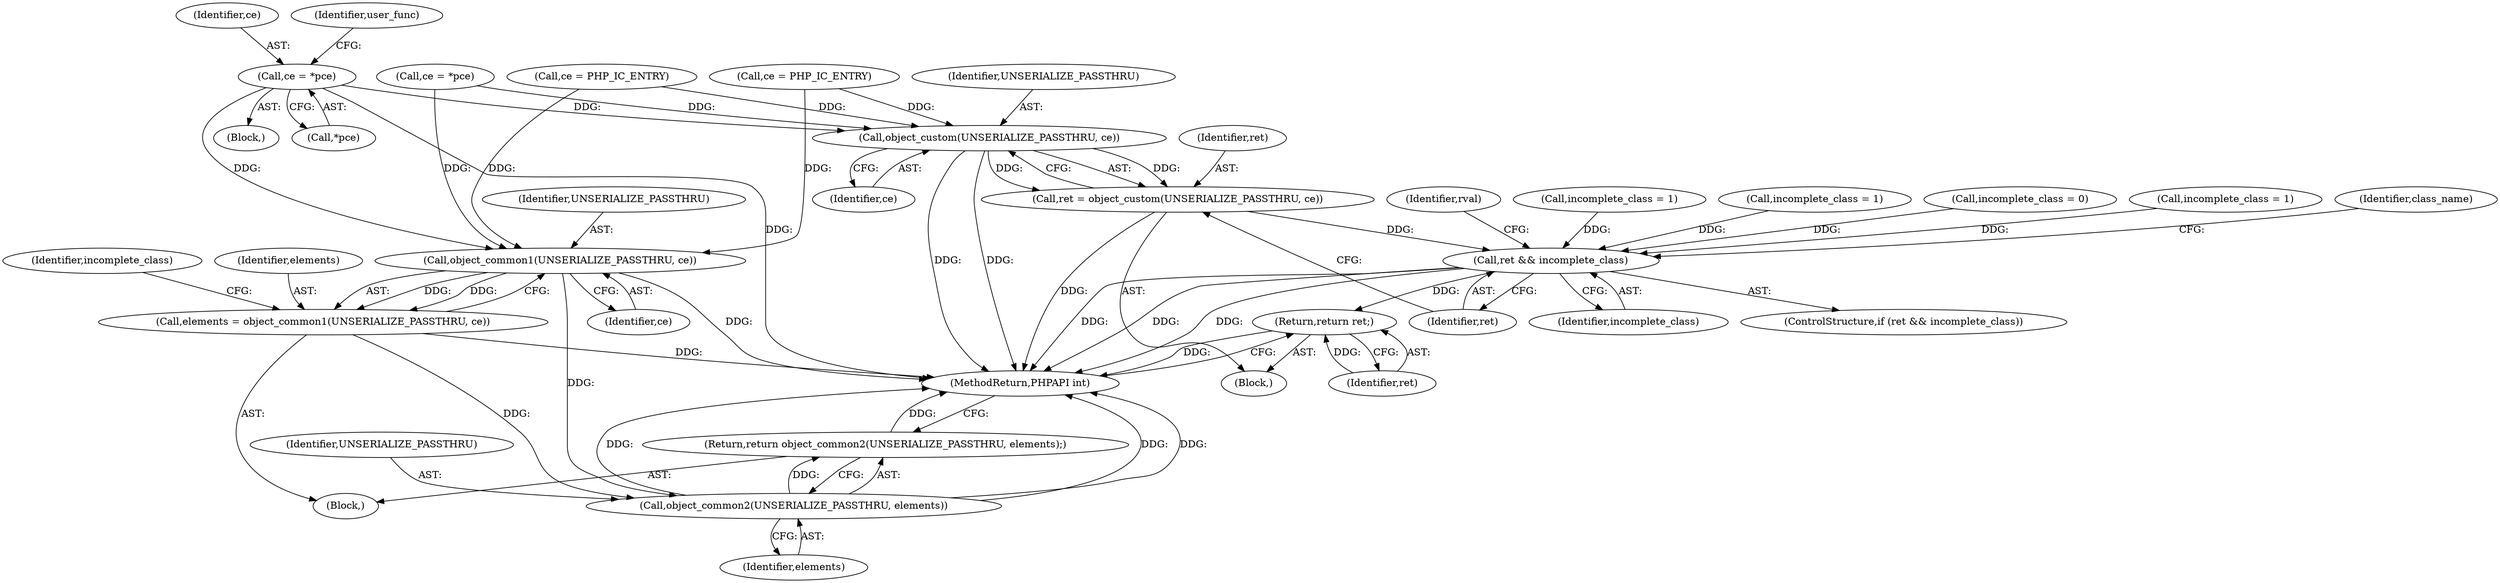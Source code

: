digraph "0_php-src_16b3003ffc6393e250f069aa28a78dc5a2c064b2_0@pointer" {
"1000715" [label="(Call,ce = *pce)"];
"1000737" [label="(Call,object_custom(UNSERIALIZE_PASSTHRU, ce))"];
"1000735" [label="(Call,ret = object_custom(UNSERIALIZE_PASSTHRU, ce))"];
"1000741" [label="(Call,ret && incomplete_class)"];
"1000752" [label="(Return,return ret;)"];
"1000756" [label="(Call,object_common1(UNSERIALIZE_PASSTHRU, ce))"];
"1000754" [label="(Call,elements = object_common1(UNSERIALIZE_PASSTHRU, ce))"];
"1000770" [label="(Call,object_common2(UNSERIALIZE_PASSTHRU, elements))"];
"1000769" [label="(Return,return object_common2(UNSERIALIZE_PASSTHRU, elements);)"];
"1000458" [label="(Call,incomplete_class = 0)"];
"1000760" [label="(Identifier,incomplete_class)"];
"1000755" [label="(Identifier,elements)"];
"1000716" [label="(Identifier,ce)"];
"1000708" [label="(Call,incomplete_class = 1)"];
"1000741" [label="(Call,ret && incomplete_class)"];
"1000752" [label="(Return,return ret;)"];
"1000751" [label="(Identifier,class_name)"];
"1000448" [label="(Block,)"];
"1000714" [label="(Block,)"];
"1000753" [label="(Identifier,ret)"];
"1000737" [label="(Call,object_custom(UNSERIALIZE_PASSTHRU, ce))"];
"1000717" [label="(Call,*pce)"];
"1000754" [label="(Call,elements = object_common1(UNSERIALIZE_PASSTHRU, ce))"];
"1000626" [label="(Call,ce = PHP_IC_ENTRY)"];
"1000747" [label="(Identifier,rval)"];
"1000721" [label="(Identifier,user_func)"];
"1000673" [label="(Call,ce = PHP_IC_ENTRY)"];
"1000771" [label="(Identifier,UNSERIALIZE_PASSTHRU)"];
"1000756" [label="(Call,object_common1(UNSERIALIZE_PASSTHRU, ce))"];
"1000742" [label="(Identifier,ret)"];
"1000757" [label="(Identifier,UNSERIALIZE_PASSTHRU)"];
"1000623" [label="(Call,incomplete_class = 1)"];
"1000769" [label="(Return,return object_common2(UNSERIALIZE_PASSTHRU, elements);)"];
"1000772" [label="(Identifier,elements)"];
"1000735" [label="(Call,ret = object_custom(UNSERIALIZE_PASSTHRU, ce))"];
"1000736" [label="(Identifier,ret)"];
"1000738" [label="(Identifier,UNSERIALIZE_PASSTHRU)"];
"1002403" [label="(MethodReturn,PHPAPI int)"];
"1000670" [label="(Call,incomplete_class = 1)"];
"1000715" [label="(Call,ce = *pce)"];
"1000743" [label="(Identifier,incomplete_class)"];
"1000758" [label="(Identifier,ce)"];
"1000770" [label="(Call,object_common2(UNSERIALIZE_PASSTHRU, elements))"];
"1000739" [label="(Identifier,ce)"];
"1000740" [label="(ControlStructure,if (ret && incomplete_class))"];
"1000733" [label="(Block,)"];
"1000594" [label="(Call,ce = *pce)"];
"1000715" -> "1000714"  [label="AST: "];
"1000715" -> "1000717"  [label="CFG: "];
"1000716" -> "1000715"  [label="AST: "];
"1000717" -> "1000715"  [label="AST: "];
"1000721" -> "1000715"  [label="CFG: "];
"1000715" -> "1002403"  [label="DDG: "];
"1000715" -> "1000737"  [label="DDG: "];
"1000715" -> "1000756"  [label="DDG: "];
"1000737" -> "1000735"  [label="AST: "];
"1000737" -> "1000739"  [label="CFG: "];
"1000738" -> "1000737"  [label="AST: "];
"1000739" -> "1000737"  [label="AST: "];
"1000735" -> "1000737"  [label="CFG: "];
"1000737" -> "1002403"  [label="DDG: "];
"1000737" -> "1002403"  [label="DDG: "];
"1000737" -> "1000735"  [label="DDG: "];
"1000737" -> "1000735"  [label="DDG: "];
"1000594" -> "1000737"  [label="DDG: "];
"1000626" -> "1000737"  [label="DDG: "];
"1000673" -> "1000737"  [label="DDG: "];
"1000735" -> "1000733"  [label="AST: "];
"1000736" -> "1000735"  [label="AST: "];
"1000742" -> "1000735"  [label="CFG: "];
"1000735" -> "1002403"  [label="DDG: "];
"1000735" -> "1000741"  [label="DDG: "];
"1000741" -> "1000740"  [label="AST: "];
"1000741" -> "1000742"  [label="CFG: "];
"1000741" -> "1000743"  [label="CFG: "];
"1000742" -> "1000741"  [label="AST: "];
"1000743" -> "1000741"  [label="AST: "];
"1000747" -> "1000741"  [label="CFG: "];
"1000751" -> "1000741"  [label="CFG: "];
"1000741" -> "1002403"  [label="DDG: "];
"1000741" -> "1002403"  [label="DDG: "];
"1000741" -> "1002403"  [label="DDG: "];
"1000708" -> "1000741"  [label="DDG: "];
"1000458" -> "1000741"  [label="DDG: "];
"1000623" -> "1000741"  [label="DDG: "];
"1000670" -> "1000741"  [label="DDG: "];
"1000741" -> "1000752"  [label="DDG: "];
"1000752" -> "1000733"  [label="AST: "];
"1000752" -> "1000753"  [label="CFG: "];
"1000753" -> "1000752"  [label="AST: "];
"1002403" -> "1000752"  [label="CFG: "];
"1000752" -> "1002403"  [label="DDG: "];
"1000753" -> "1000752"  [label="DDG: "];
"1000756" -> "1000754"  [label="AST: "];
"1000756" -> "1000758"  [label="CFG: "];
"1000757" -> "1000756"  [label="AST: "];
"1000758" -> "1000756"  [label="AST: "];
"1000754" -> "1000756"  [label="CFG: "];
"1000756" -> "1002403"  [label="DDG: "];
"1000756" -> "1000754"  [label="DDG: "];
"1000756" -> "1000754"  [label="DDG: "];
"1000594" -> "1000756"  [label="DDG: "];
"1000626" -> "1000756"  [label="DDG: "];
"1000673" -> "1000756"  [label="DDG: "];
"1000756" -> "1000770"  [label="DDG: "];
"1000754" -> "1000448"  [label="AST: "];
"1000755" -> "1000754"  [label="AST: "];
"1000760" -> "1000754"  [label="CFG: "];
"1000754" -> "1002403"  [label="DDG: "];
"1000754" -> "1000770"  [label="DDG: "];
"1000770" -> "1000769"  [label="AST: "];
"1000770" -> "1000772"  [label="CFG: "];
"1000771" -> "1000770"  [label="AST: "];
"1000772" -> "1000770"  [label="AST: "];
"1000769" -> "1000770"  [label="CFG: "];
"1000770" -> "1002403"  [label="DDG: "];
"1000770" -> "1002403"  [label="DDG: "];
"1000770" -> "1002403"  [label="DDG: "];
"1000770" -> "1000769"  [label="DDG: "];
"1000769" -> "1000448"  [label="AST: "];
"1002403" -> "1000769"  [label="CFG: "];
"1000769" -> "1002403"  [label="DDG: "];
}
